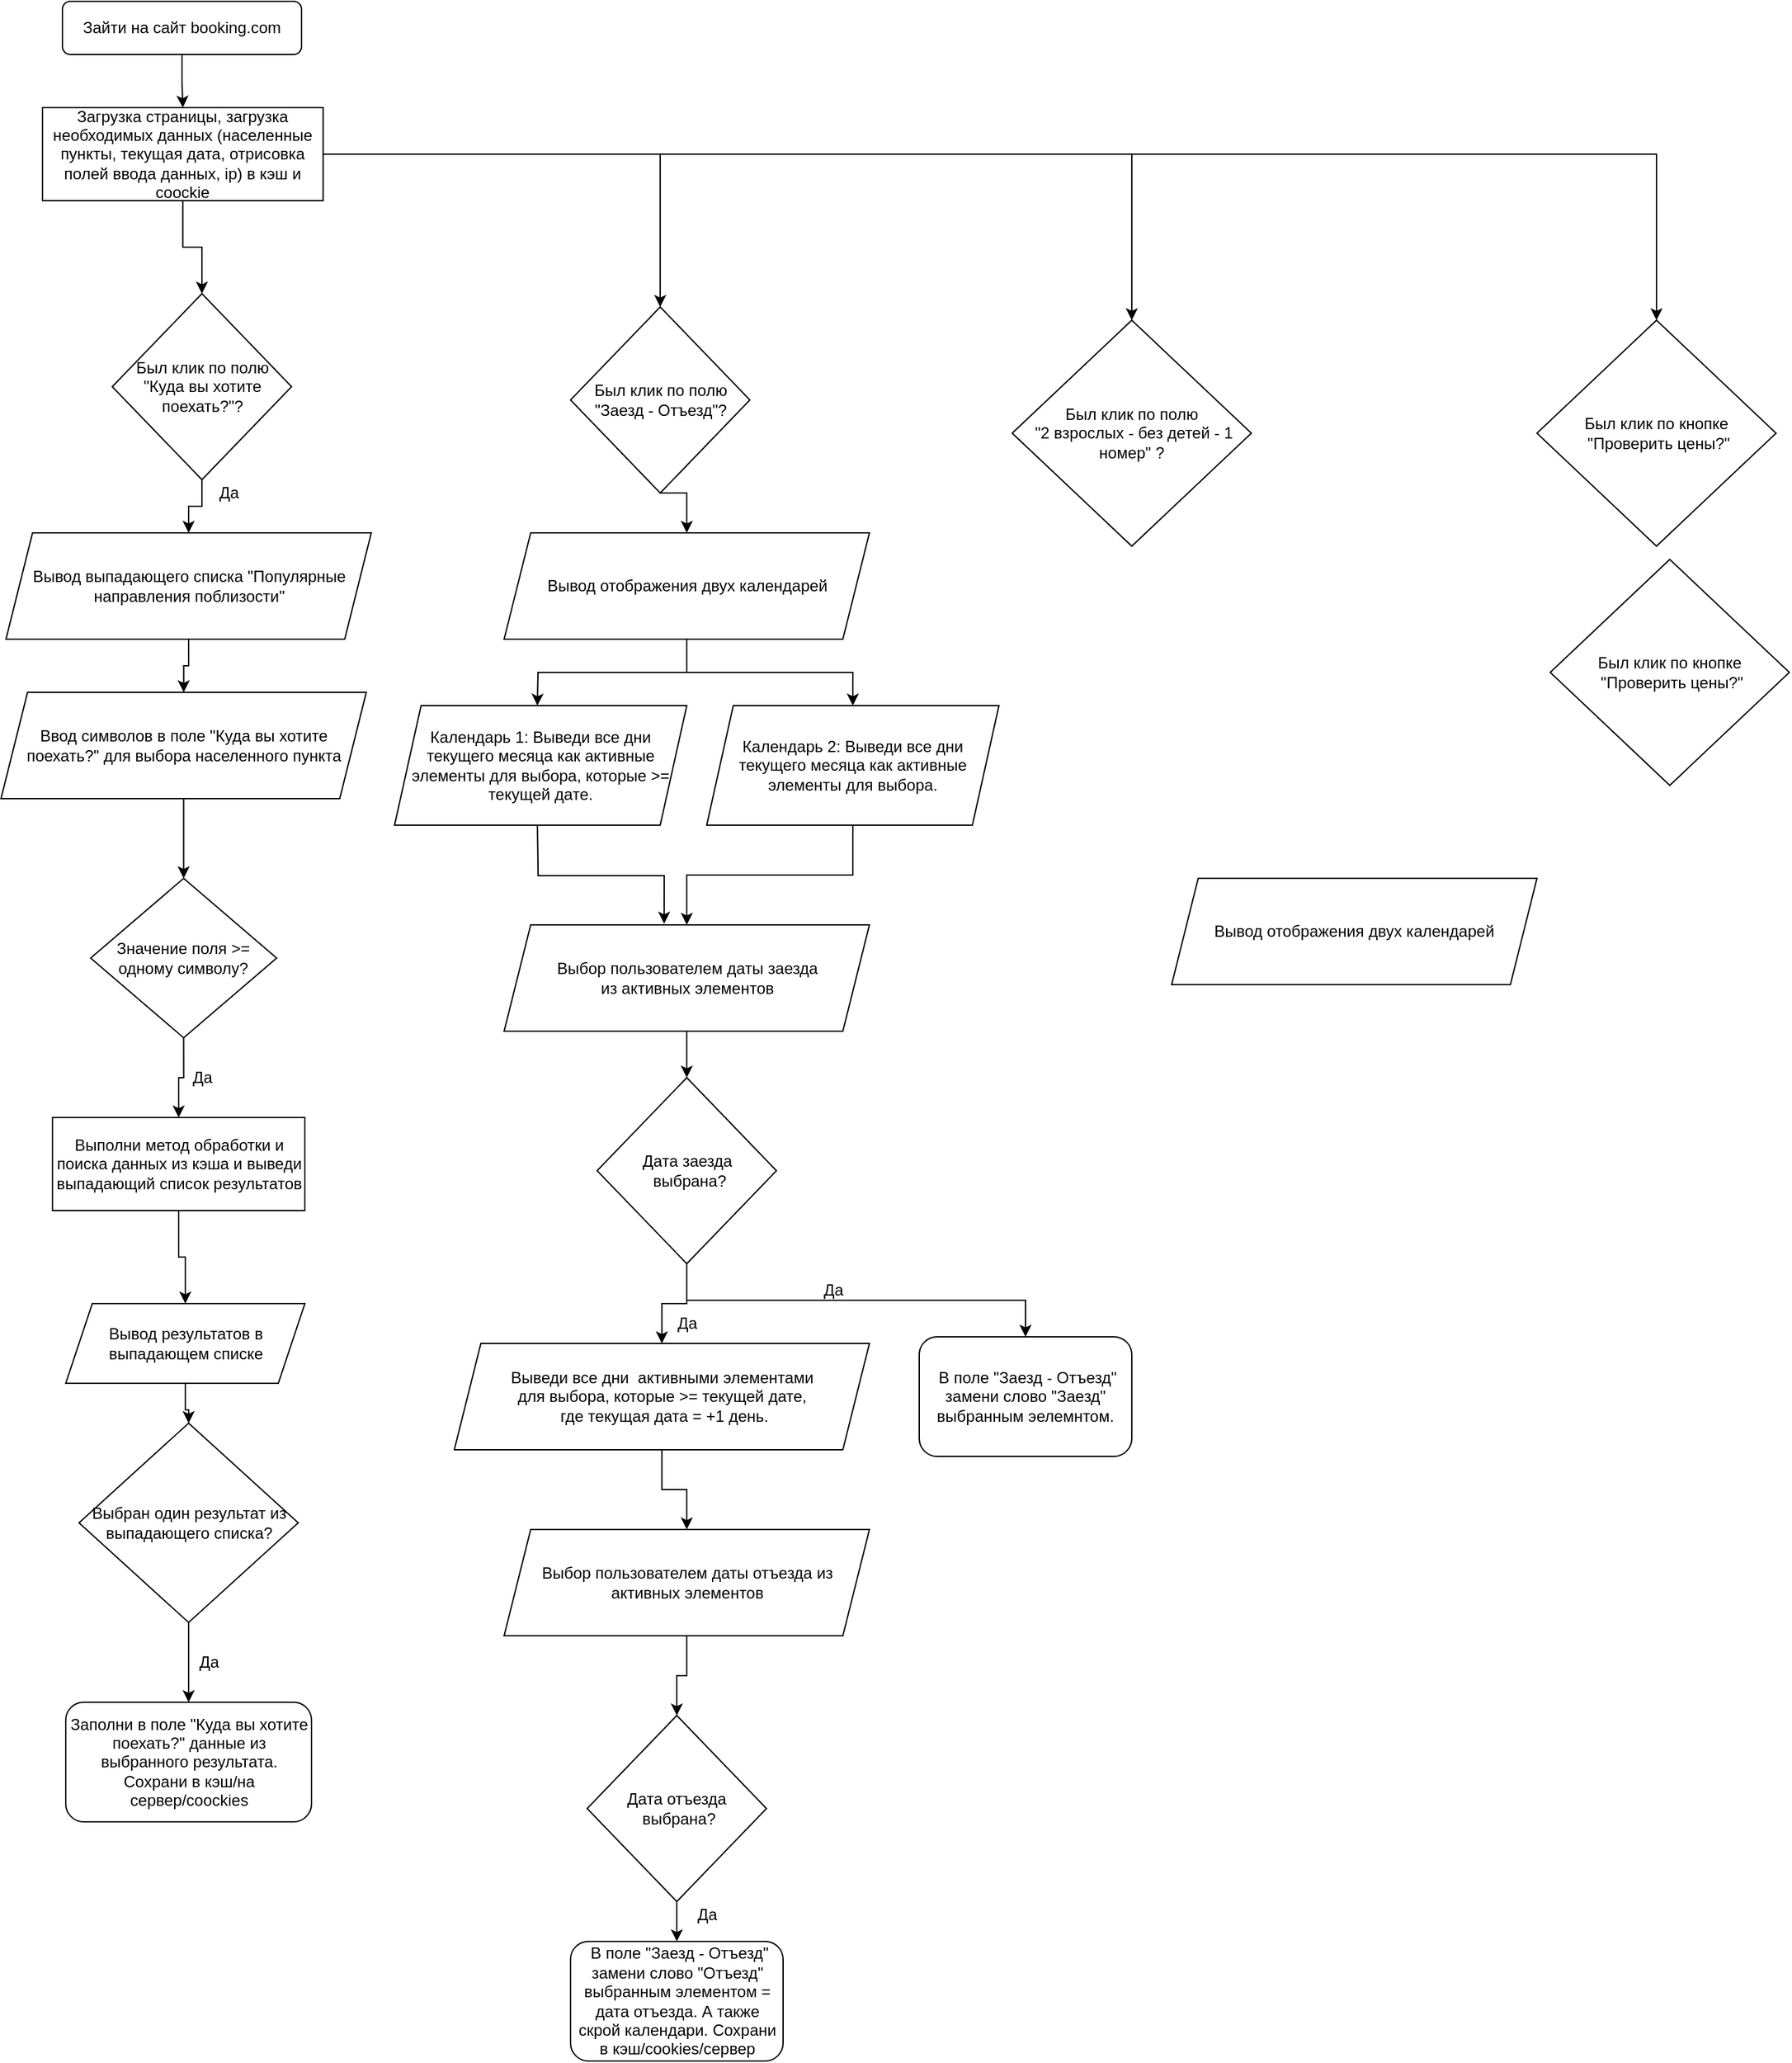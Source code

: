 <mxfile version="14.7.7" type="github">
  <diagram id="C5RBs43oDa-KdzZeNtuy" name="Page-1">
    <mxGraphModel dx="2858" dy="2258" grid="1" gridSize="10" guides="1" tooltips="1" connect="1" arrows="1" fold="1" page="1" pageScale="1" pageWidth="827" pageHeight="1169" math="0" shadow="0">
      <root>
        <mxCell id="WIyWlLk6GJQsqaUBKTNV-0" />
        <mxCell id="WIyWlLk6GJQsqaUBKTNV-1" parent="WIyWlLk6GJQsqaUBKTNV-0" />
        <mxCell id="fGjbFM0OLDp1nDIKbb4i-11" style="edgeStyle=orthogonalEdgeStyle;rounded=0;orthogonalLoop=1;jettySize=auto;html=1;entryX=0.5;entryY=0;entryDx=0;entryDy=0;" edge="1" parent="WIyWlLk6GJQsqaUBKTNV-1" source="fGjbFM0OLDp1nDIKbb4i-6" target="fGjbFM0OLDp1nDIKbb4i-13">
          <mxGeometry relative="1" as="geometry">
            <mxPoint x="83.5" y="370" as="targetPoint" />
          </mxGeometry>
        </mxCell>
        <mxCell id="fGjbFM0OLDp1nDIKbb4i-6" value="&lt;span&gt;Ввод символов в поле &quot;Куда вы хотите поехать?&quot; для выбора населенного пункта&lt;/span&gt;" style="shape=parallelogram;perimeter=parallelogramPerimeter;whiteSpace=wrap;html=1;fixedSize=1;" vertex="1" parent="WIyWlLk6GJQsqaUBKTNV-1">
          <mxGeometry x="-561.25" y="160" width="275" height="80" as="geometry" />
        </mxCell>
        <mxCell id="fGjbFM0OLDp1nDIKbb4i-69" style="edgeStyle=orthogonalEdgeStyle;rounded=0;orthogonalLoop=1;jettySize=auto;html=1;exitX=0.5;exitY=1;exitDx=0;exitDy=0;entryX=0.5;entryY=0;entryDx=0;entryDy=0;" edge="1" parent="WIyWlLk6GJQsqaUBKTNV-1" source="fGjbFM0OLDp1nDIKbb4i-13" target="fGjbFM0OLDp1nDIKbb4i-15">
          <mxGeometry relative="1" as="geometry" />
        </mxCell>
        <mxCell id="fGjbFM0OLDp1nDIKbb4i-13" value="Значение поля &amp;gt;= одному символу?" style="rhombus;whiteSpace=wrap;html=1;" vertex="1" parent="WIyWlLk6GJQsqaUBKTNV-1">
          <mxGeometry x="-493.75" y="300" width="140" height="120" as="geometry" />
        </mxCell>
        <mxCell id="fGjbFM0OLDp1nDIKbb4i-70" style="edgeStyle=orthogonalEdgeStyle;rounded=0;orthogonalLoop=1;jettySize=auto;html=1;entryX=0.5;entryY=0;entryDx=0;entryDy=0;" edge="1" parent="WIyWlLk6GJQsqaUBKTNV-1" source="fGjbFM0OLDp1nDIKbb4i-15" target="fGjbFM0OLDp1nDIKbb4i-28">
          <mxGeometry relative="1" as="geometry" />
        </mxCell>
        <mxCell id="fGjbFM0OLDp1nDIKbb4i-15" value="Выполни метод обработки и поиска данных из кэша и выведи выпадающий список результатов" style="rounded=0;whiteSpace=wrap;html=1;" vertex="1" parent="WIyWlLk6GJQsqaUBKTNV-1">
          <mxGeometry x="-522.5" y="480" width="190" height="70" as="geometry" />
        </mxCell>
        <mxCell id="fGjbFM0OLDp1nDIKbb4i-18" value="" style="edgeStyle=orthogonalEdgeStyle;rounded=0;orthogonalLoop=1;jettySize=auto;html=1;exitX=0.5;exitY=1;exitDx=0;exitDy=0;" edge="1" parent="WIyWlLk6GJQsqaUBKTNV-1" source="fGjbFM0OLDp1nDIKbb4i-84" target="fGjbFM0OLDp1nDIKbb4i-6">
          <mxGeometry relative="1" as="geometry">
            <mxPoint x="-422.429" y="90" as="sourcePoint" />
          </mxGeometry>
        </mxCell>
        <mxCell id="fGjbFM0OLDp1nDIKbb4i-20" value="Да" style="text;html=1;align=center;verticalAlign=middle;resizable=0;points=[];autosize=1;strokeColor=none;" vertex="1" parent="WIyWlLk6GJQsqaUBKTNV-1">
          <mxGeometry x="-420" y="880" width="30" height="20" as="geometry" />
        </mxCell>
        <mxCell id="fGjbFM0OLDp1nDIKbb4i-81" style="edgeStyle=orthogonalEdgeStyle;rounded=0;orthogonalLoop=1;jettySize=auto;html=1;entryX=0.5;entryY=0;entryDx=0;entryDy=0;" edge="1" parent="WIyWlLk6GJQsqaUBKTNV-1" source="fGjbFM0OLDp1nDIKbb4i-24" target="fGjbFM0OLDp1nDIKbb4i-53">
          <mxGeometry relative="1" as="geometry">
            <mxPoint x="-430" y="-170" as="targetPoint" />
          </mxGeometry>
        </mxCell>
        <mxCell id="fGjbFM0OLDp1nDIKbb4i-82" style="edgeStyle=orthogonalEdgeStyle;rounded=0;orthogonalLoop=1;jettySize=auto;html=1;" edge="1" parent="WIyWlLk6GJQsqaUBKTNV-1" source="fGjbFM0OLDp1nDIKbb4i-24" target="fGjbFM0OLDp1nDIKbb4i-52">
          <mxGeometry relative="1" as="geometry" />
        </mxCell>
        <mxCell id="fGjbFM0OLDp1nDIKbb4i-91" style="edgeStyle=orthogonalEdgeStyle;rounded=0;orthogonalLoop=1;jettySize=auto;html=1;entryX=0.5;entryY=0;entryDx=0;entryDy=0;" edge="1" parent="WIyWlLk6GJQsqaUBKTNV-1" source="fGjbFM0OLDp1nDIKbb4i-24" target="fGjbFM0OLDp1nDIKbb4i-89">
          <mxGeometry relative="1" as="geometry" />
        </mxCell>
        <mxCell id="fGjbFM0OLDp1nDIKbb4i-93" style="edgeStyle=orthogonalEdgeStyle;rounded=0;orthogonalLoop=1;jettySize=auto;html=1;entryX=0.5;entryY=0;entryDx=0;entryDy=0;" edge="1" parent="WIyWlLk6GJQsqaUBKTNV-1" source="fGjbFM0OLDp1nDIKbb4i-24" target="fGjbFM0OLDp1nDIKbb4i-92">
          <mxGeometry relative="1" as="geometry" />
        </mxCell>
        <mxCell id="fGjbFM0OLDp1nDIKbb4i-24" value="Загрузка страницы, загрузка необходимых данных (населенные пункты, текущая дата, отрисовка полей ввода данных, ip) в кэш и coockie" style="rounded=0;whiteSpace=wrap;html=1;" vertex="1" parent="WIyWlLk6GJQsqaUBKTNV-1">
          <mxGeometry x="-530" y="-280" width="211.25" height="70" as="geometry" />
        </mxCell>
        <mxCell id="fGjbFM0OLDp1nDIKbb4i-71" style="edgeStyle=orthogonalEdgeStyle;rounded=0;orthogonalLoop=1;jettySize=auto;html=1;entryX=0.5;entryY=0;entryDx=0;entryDy=0;" edge="1" parent="WIyWlLk6GJQsqaUBKTNV-1" source="fGjbFM0OLDp1nDIKbb4i-28" target="fGjbFM0OLDp1nDIKbb4i-32">
          <mxGeometry relative="1" as="geometry" />
        </mxCell>
        <mxCell id="fGjbFM0OLDp1nDIKbb4i-28" value="Вывод результатов в выпадающем списке" style="shape=parallelogram;perimeter=parallelogramPerimeter;whiteSpace=wrap;html=1;fixedSize=1;" vertex="1" parent="WIyWlLk6GJQsqaUBKTNV-1">
          <mxGeometry x="-512.5" y="620" width="180" height="60" as="geometry" />
        </mxCell>
        <mxCell id="fGjbFM0OLDp1nDIKbb4i-43" value="" style="edgeStyle=orthogonalEdgeStyle;rounded=0;orthogonalLoop=1;jettySize=auto;html=1;" edge="1" parent="WIyWlLk6GJQsqaUBKTNV-1" source="fGjbFM0OLDp1nDIKbb4i-32" target="fGjbFM0OLDp1nDIKbb4i-36">
          <mxGeometry relative="1" as="geometry" />
        </mxCell>
        <mxCell id="fGjbFM0OLDp1nDIKbb4i-32" value="Выбран один результат из выпадающего списка?" style="rhombus;whiteSpace=wrap;html=1;" vertex="1" parent="WIyWlLk6GJQsqaUBKTNV-1">
          <mxGeometry x="-502.5" y="710" width="165" height="150" as="geometry" />
        </mxCell>
        <mxCell id="fGjbFM0OLDp1nDIKbb4i-35" value="Да" style="text;html=1;align=center;verticalAlign=middle;resizable=0;points=[];autosize=1;strokeColor=none;" vertex="1" parent="WIyWlLk6GJQsqaUBKTNV-1">
          <mxGeometry x="-425" y="440" width="30" height="20" as="geometry" />
        </mxCell>
        <mxCell id="fGjbFM0OLDp1nDIKbb4i-36" value="Заполни в поле &quot;Куда вы хотите поехать?&quot; данные из выбранного результата. Сохрани в кэш/на сервер/coockies" style="rounded=1;whiteSpace=wrap;html=1;" vertex="1" parent="WIyWlLk6GJQsqaUBKTNV-1">
          <mxGeometry x="-512.5" y="920" width="185" height="90" as="geometry" />
        </mxCell>
        <mxCell id="fGjbFM0OLDp1nDIKbb4i-55" style="edgeStyle=orthogonalEdgeStyle;rounded=0;orthogonalLoop=1;jettySize=auto;html=1;exitX=0.5;exitY=1;exitDx=0;exitDy=0;entryX=0.5;entryY=0;entryDx=0;entryDy=0;" edge="1" parent="WIyWlLk6GJQsqaUBKTNV-1" source="fGjbFM0OLDp1nDIKbb4i-38">
          <mxGeometry relative="1" as="geometry">
            <mxPoint x="-157.5" y="170" as="targetPoint" />
          </mxGeometry>
        </mxCell>
        <mxCell id="fGjbFM0OLDp1nDIKbb4i-57" style="edgeStyle=orthogonalEdgeStyle;rounded=0;orthogonalLoop=1;jettySize=auto;html=1;entryX=0.5;entryY=0;entryDx=0;entryDy=0;" edge="1" parent="WIyWlLk6GJQsqaUBKTNV-1" source="fGjbFM0OLDp1nDIKbb4i-38" target="fGjbFM0OLDp1nDIKbb4i-56">
          <mxGeometry relative="1" as="geometry" />
        </mxCell>
        <mxCell id="fGjbFM0OLDp1nDIKbb4i-38" value="&lt;span&gt;Вывод отображения двух календарей&lt;/span&gt;" style="shape=parallelogram;perimeter=parallelogramPerimeter;whiteSpace=wrap;html=1;fixedSize=1;" vertex="1" parent="WIyWlLk6GJQsqaUBKTNV-1">
          <mxGeometry x="-182.5" y="40" width="275" height="80" as="geometry" />
        </mxCell>
        <mxCell id="fGjbFM0OLDp1nDIKbb4i-47" value="&lt;span&gt;Вывод отображения двух календарей&lt;/span&gt;" style="shape=parallelogram;perimeter=parallelogramPerimeter;whiteSpace=wrap;html=1;fixedSize=1;" vertex="1" parent="WIyWlLk6GJQsqaUBKTNV-1">
          <mxGeometry x="320" y="300" width="275" height="80" as="geometry" />
        </mxCell>
        <mxCell id="fGjbFM0OLDp1nDIKbb4i-66" value="" style="edgeStyle=orthogonalEdgeStyle;rounded=0;orthogonalLoop=1;jettySize=auto;html=1;" edge="1" parent="WIyWlLk6GJQsqaUBKTNV-1" source="fGjbFM0OLDp1nDIKbb4i-50" target="fGjbFM0OLDp1nDIKbb4i-63">
          <mxGeometry relative="1" as="geometry" />
        </mxCell>
        <mxCell id="fGjbFM0OLDp1nDIKbb4i-77" style="edgeStyle=orthogonalEdgeStyle;rounded=0;orthogonalLoop=1;jettySize=auto;html=1;exitX=0.5;exitY=1;exitDx=0;exitDy=0;entryX=0.5;entryY=0;entryDx=0;entryDy=0;" edge="1" parent="WIyWlLk6GJQsqaUBKTNV-1" source="fGjbFM0OLDp1nDIKbb4i-50" target="fGjbFM0OLDp1nDIKbb4i-76">
          <mxGeometry relative="1" as="geometry" />
        </mxCell>
        <mxCell id="fGjbFM0OLDp1nDIKbb4i-50" value="Дата заезда&lt;br&gt;&amp;nbsp;выбрана?" style="rhombus;whiteSpace=wrap;html=1;" vertex="1" parent="WIyWlLk6GJQsqaUBKTNV-1">
          <mxGeometry x="-112.5" y="450" width="135" height="140" as="geometry" />
        </mxCell>
        <mxCell id="fGjbFM0OLDp1nDIKbb4i-83" style="edgeStyle=orthogonalEdgeStyle;rounded=0;orthogonalLoop=1;jettySize=auto;html=1;exitX=0.5;exitY=1;exitDx=0;exitDy=0;entryX=0.5;entryY=0;entryDx=0;entryDy=0;" edge="1" parent="WIyWlLk6GJQsqaUBKTNV-1" source="fGjbFM0OLDp1nDIKbb4i-52" target="fGjbFM0OLDp1nDIKbb4i-38">
          <mxGeometry relative="1" as="geometry">
            <mxPoint x="-70" y="10" as="targetPoint" />
          </mxGeometry>
        </mxCell>
        <mxCell id="fGjbFM0OLDp1nDIKbb4i-52" value="Был клик по полю &quot;Заезд - Отъезд&quot;?" style="rhombus;whiteSpace=wrap;html=1;" vertex="1" parent="WIyWlLk6GJQsqaUBKTNV-1">
          <mxGeometry x="-132.5" y="-130" width="135" height="140" as="geometry" />
        </mxCell>
        <mxCell id="fGjbFM0OLDp1nDIKbb4i-85" value="" style="edgeStyle=orthogonalEdgeStyle;rounded=0;orthogonalLoop=1;jettySize=auto;html=1;" edge="1" parent="WIyWlLk6GJQsqaUBKTNV-1" source="fGjbFM0OLDp1nDIKbb4i-53" target="fGjbFM0OLDp1nDIKbb4i-84">
          <mxGeometry relative="1" as="geometry" />
        </mxCell>
        <mxCell id="fGjbFM0OLDp1nDIKbb4i-53" value="Был клик по полю &quot;Куда вы хотите поехать?&quot;?" style="rhombus;whiteSpace=wrap;html=1;" vertex="1" parent="WIyWlLk6GJQsqaUBKTNV-1">
          <mxGeometry x="-477.5" y="-140" width="135" height="140" as="geometry" />
        </mxCell>
        <mxCell id="fGjbFM0OLDp1nDIKbb4i-59" style="edgeStyle=orthogonalEdgeStyle;rounded=0;orthogonalLoop=1;jettySize=auto;html=1;entryX=0.438;entryY=-0.011;entryDx=0;entryDy=0;entryPerimeter=0;" edge="1" parent="WIyWlLk6GJQsqaUBKTNV-1" target="fGjbFM0OLDp1nDIKbb4i-58">
          <mxGeometry relative="1" as="geometry">
            <mxPoint x="-157.429" y="260" as="sourcePoint" />
          </mxGeometry>
        </mxCell>
        <mxCell id="fGjbFM0OLDp1nDIKbb4i-54" value="&lt;span&gt;Календарь 1: Выведи все дни текущего месяца как активные элементы для выбора, которые &amp;gt;= текущей дате.&lt;/span&gt;" style="shape=parallelogram;perimeter=parallelogramPerimeter;whiteSpace=wrap;html=1;fixedSize=1;" vertex="1" parent="WIyWlLk6GJQsqaUBKTNV-1">
          <mxGeometry x="-265" y="170" width="220" height="90" as="geometry" />
        </mxCell>
        <mxCell id="fGjbFM0OLDp1nDIKbb4i-60" style="edgeStyle=orthogonalEdgeStyle;rounded=0;orthogonalLoop=1;jettySize=auto;html=1;entryX=0.5;entryY=0;entryDx=0;entryDy=0;" edge="1" parent="WIyWlLk6GJQsqaUBKTNV-1" source="fGjbFM0OLDp1nDIKbb4i-56" target="fGjbFM0OLDp1nDIKbb4i-58">
          <mxGeometry relative="1" as="geometry" />
        </mxCell>
        <mxCell id="fGjbFM0OLDp1nDIKbb4i-56" value="&lt;span&gt;Календарь 2: Выведи все дни текущего месяца как активные элементы для выбора.&lt;/span&gt;" style="shape=parallelogram;perimeter=parallelogramPerimeter;whiteSpace=wrap;html=1;fixedSize=1;" vertex="1" parent="WIyWlLk6GJQsqaUBKTNV-1">
          <mxGeometry x="-30" y="170" width="220" height="90" as="geometry" />
        </mxCell>
        <mxCell id="fGjbFM0OLDp1nDIKbb4i-65" style="edgeStyle=orthogonalEdgeStyle;rounded=0;orthogonalLoop=1;jettySize=auto;html=1;entryX=0.5;entryY=0;entryDx=0;entryDy=0;" edge="1" parent="WIyWlLk6GJQsqaUBKTNV-1" source="fGjbFM0OLDp1nDIKbb4i-58" target="fGjbFM0OLDp1nDIKbb4i-50">
          <mxGeometry relative="1" as="geometry" />
        </mxCell>
        <mxCell id="fGjbFM0OLDp1nDIKbb4i-58" value="&lt;span&gt;Выбор пользователем даты заезда &lt;br&gt;из активных элементов&lt;/span&gt;" style="shape=parallelogram;perimeter=parallelogramPerimeter;whiteSpace=wrap;html=1;fixedSize=1;" vertex="1" parent="WIyWlLk6GJQsqaUBKTNV-1">
          <mxGeometry x="-182.5" y="335" width="275" height="80" as="geometry" />
        </mxCell>
        <mxCell id="fGjbFM0OLDp1nDIKbb4i-73" value="" style="edgeStyle=orthogonalEdgeStyle;rounded=0;orthogonalLoop=1;jettySize=auto;html=1;" edge="1" parent="WIyWlLk6GJQsqaUBKTNV-1" source="fGjbFM0OLDp1nDIKbb4i-61" target="fGjbFM0OLDp1nDIKbb4i-72">
          <mxGeometry relative="1" as="geometry" />
        </mxCell>
        <mxCell id="fGjbFM0OLDp1nDIKbb4i-61" value="&lt;span&gt;Выбор пользователем даты отъезда из активных элементов&lt;/span&gt;" style="shape=parallelogram;perimeter=parallelogramPerimeter;whiteSpace=wrap;html=1;fixedSize=1;" vertex="1" parent="WIyWlLk6GJQsqaUBKTNV-1">
          <mxGeometry x="-182.5" y="790" width="275" height="80" as="geometry" />
        </mxCell>
        <mxCell id="fGjbFM0OLDp1nDIKbb4i-68" style="edgeStyle=orthogonalEdgeStyle;rounded=0;orthogonalLoop=1;jettySize=auto;html=1;entryX=0.5;entryY=0;entryDx=0;entryDy=0;" edge="1" parent="WIyWlLk6GJQsqaUBKTNV-1" source="fGjbFM0OLDp1nDIKbb4i-63" target="fGjbFM0OLDp1nDIKbb4i-61">
          <mxGeometry relative="1" as="geometry" />
        </mxCell>
        <mxCell id="fGjbFM0OLDp1nDIKbb4i-63" value="&lt;span&gt;Выведи все дни&amp;nbsp; активными элементами &lt;br&gt;для выбора, которые &amp;gt;= текущей дате,&lt;br&gt;&amp;nbsp;где текущая дата = +1 день.&lt;/span&gt;" style="shape=parallelogram;perimeter=parallelogramPerimeter;whiteSpace=wrap;html=1;fixedSize=1;" vertex="1" parent="WIyWlLk6GJQsqaUBKTNV-1">
          <mxGeometry x="-220" y="650" width="312.5" height="80" as="geometry" />
        </mxCell>
        <mxCell id="fGjbFM0OLDp1nDIKbb4i-67" value="Да" style="text;html=1;align=center;verticalAlign=middle;resizable=0;points=[];autosize=1;strokeColor=none;" vertex="1" parent="WIyWlLk6GJQsqaUBKTNV-1">
          <mxGeometry x="-60" y="625" width="30" height="20" as="geometry" />
        </mxCell>
        <mxCell id="fGjbFM0OLDp1nDIKbb4i-75" style="edgeStyle=orthogonalEdgeStyle;rounded=0;orthogonalLoop=1;jettySize=auto;html=1;entryX=0.5;entryY=0;entryDx=0;entryDy=0;" edge="1" parent="WIyWlLk6GJQsqaUBKTNV-1" source="fGjbFM0OLDp1nDIKbb4i-72" target="fGjbFM0OLDp1nDIKbb4i-79">
          <mxGeometry relative="1" as="geometry">
            <mxPoint x="-52.5" y="1100" as="targetPoint" />
          </mxGeometry>
        </mxCell>
        <mxCell id="fGjbFM0OLDp1nDIKbb4i-72" value="Дата отъезда&lt;br&gt;&amp;nbsp;выбрана?" style="rhombus;whiteSpace=wrap;html=1;" vertex="1" parent="WIyWlLk6GJQsqaUBKTNV-1">
          <mxGeometry x="-120" y="930" width="135" height="140" as="geometry" />
        </mxCell>
        <mxCell id="fGjbFM0OLDp1nDIKbb4i-76" value="&amp;nbsp;В поле &quot;Заезд - Отъезд&quot; замени слово &quot;Заезд&quot; выбранным эелемнтом." style="rounded=1;whiteSpace=wrap;html=1;" vertex="1" parent="WIyWlLk6GJQsqaUBKTNV-1">
          <mxGeometry x="130" y="645" width="160" height="90" as="geometry" />
        </mxCell>
        <mxCell id="fGjbFM0OLDp1nDIKbb4i-78" value="Да" style="text;html=1;align=center;verticalAlign=middle;resizable=0;points=[];autosize=1;strokeColor=none;" vertex="1" parent="WIyWlLk6GJQsqaUBKTNV-1">
          <mxGeometry x="50" y="600" width="30" height="20" as="geometry" />
        </mxCell>
        <mxCell id="fGjbFM0OLDp1nDIKbb4i-79" value="&amp;nbsp;В поле &quot;Заезд - Отъезд&quot; замени слово &quot;Отъезд&quot; выбранным элементом = дата отъезда. А также скрой календари. Сохрани в кэш/cookies/сервер" style="rounded=1;whiteSpace=wrap;html=1;" vertex="1" parent="WIyWlLk6GJQsqaUBKTNV-1">
          <mxGeometry x="-132.5" y="1100" width="160" height="90" as="geometry" />
        </mxCell>
        <mxCell id="fGjbFM0OLDp1nDIKbb4i-87" value="" style="edgeStyle=orthogonalEdgeStyle;rounded=0;orthogonalLoop=1;jettySize=auto;html=1;" edge="1" parent="WIyWlLk6GJQsqaUBKTNV-1" source="fGjbFM0OLDp1nDIKbb4i-80" target="fGjbFM0OLDp1nDIKbb4i-24">
          <mxGeometry relative="1" as="geometry" />
        </mxCell>
        <mxCell id="fGjbFM0OLDp1nDIKbb4i-80" value="Зайти на сайт booking.com" style="rounded=1;whiteSpace=wrap;html=1;fontSize=12;glass=0;strokeWidth=1;shadow=0;" vertex="1" parent="WIyWlLk6GJQsqaUBKTNV-1">
          <mxGeometry x="-515" y="-360" width="180" height="40" as="geometry" />
        </mxCell>
        <mxCell id="fGjbFM0OLDp1nDIKbb4i-84" value="&lt;span&gt;Вывод выпадающего списка &quot;Популярные направления поблизости&quot;&lt;/span&gt;" style="shape=parallelogram;perimeter=parallelogramPerimeter;whiteSpace=wrap;html=1;fixedSize=1;" vertex="1" parent="WIyWlLk6GJQsqaUBKTNV-1">
          <mxGeometry x="-557.5" y="40" width="275" height="80" as="geometry" />
        </mxCell>
        <mxCell id="fGjbFM0OLDp1nDIKbb4i-86" value="Да" style="text;html=1;align=center;verticalAlign=middle;resizable=0;points=[];autosize=1;strokeColor=none;" vertex="1" parent="WIyWlLk6GJQsqaUBKTNV-1">
          <mxGeometry x="-405" width="30" height="20" as="geometry" />
        </mxCell>
        <mxCell id="fGjbFM0OLDp1nDIKbb4i-88" value="Да" style="text;html=1;align=center;verticalAlign=middle;resizable=0;points=[];autosize=1;strokeColor=none;" vertex="1" parent="WIyWlLk6GJQsqaUBKTNV-1">
          <mxGeometry x="-45" y="1070" width="30" height="20" as="geometry" />
        </mxCell>
        <mxCell id="fGjbFM0OLDp1nDIKbb4i-89" value="Был клик по полю&lt;br&gt;&amp;nbsp;&quot;2 взрослых - без детей - 1 номер&quot; ?" style="rhombus;whiteSpace=wrap;html=1;" vertex="1" parent="WIyWlLk6GJQsqaUBKTNV-1">
          <mxGeometry x="200" y="-120" width="180" height="170" as="geometry" />
        </mxCell>
        <mxCell id="fGjbFM0OLDp1nDIKbb4i-92" value="Был клик по кнопке&lt;br&gt;&amp;nbsp;&quot;Проверить цены?&quot;" style="rhombus;whiteSpace=wrap;html=1;" vertex="1" parent="WIyWlLk6GJQsqaUBKTNV-1">
          <mxGeometry x="595" y="-120" width="180" height="170" as="geometry" />
        </mxCell>
        <mxCell id="fGjbFM0OLDp1nDIKbb4i-94" value="Был клик по кнопке&lt;br&gt;&amp;nbsp;&quot;Проверить цены?&quot;" style="rhombus;whiteSpace=wrap;html=1;" vertex="1" parent="WIyWlLk6GJQsqaUBKTNV-1">
          <mxGeometry x="605" y="60" width="180" height="170" as="geometry" />
        </mxCell>
      </root>
    </mxGraphModel>
  </diagram>
</mxfile>
